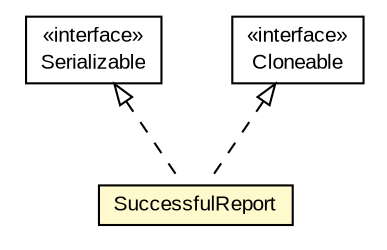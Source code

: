 #!/usr/local/bin/dot
#
# Class diagram 
# Generated by UMLGraph version 5.1 (http://www.umlgraph.org/)
#

digraph G {
	edge [fontname="arial",fontsize=10,labelfontname="arial",labelfontsize=10];
	node [fontname="arial",fontsize=10,shape=plaintext];
	nodesep=0.25;
	ranksep=0.5;
	// org.oclc.purl.dsdl.svrl.SuccessfulReport
	c16491 [label=<<table title="org.oclc.purl.dsdl.svrl.SuccessfulReport" border="0" cellborder="1" cellspacing="0" cellpadding="2" port="p" bgcolor="lemonChiffon" href="./SuccessfulReport.html">
		<tr><td><table border="0" cellspacing="0" cellpadding="1">
<tr><td align="center" balign="center"> SuccessfulReport </td></tr>
		</table></td></tr>
		</table>>, fontname="arial", fontcolor="black", fontsize=10.0];
	//org.oclc.purl.dsdl.svrl.SuccessfulReport implements java.io.Serializable
	c16499:p -> c16491:p [dir=back,arrowtail=empty,style=dashed];
	//org.oclc.purl.dsdl.svrl.SuccessfulReport implements java.lang.Cloneable
	c16500:p -> c16491:p [dir=back,arrowtail=empty,style=dashed];
	// java.io.Serializable
	c16499 [label=<<table title="java.io.Serializable" border="0" cellborder="1" cellspacing="0" cellpadding="2" port="p" href="http://download.oracle.com/javase/6/docs/api/java/io/Serializable.html">
		<tr><td><table border="0" cellspacing="0" cellpadding="1">
<tr><td align="center" balign="center"> &#171;interface&#187; </td></tr>
<tr><td align="center" balign="center"> Serializable </td></tr>
		</table></td></tr>
		</table>>, fontname="arial", fontcolor="black", fontsize=10.0];
	// java.lang.Cloneable
	c16500 [label=<<table title="java.lang.Cloneable" border="0" cellborder="1" cellspacing="0" cellpadding="2" port="p" href="http://download.oracle.com/javase/6/docs/api/java/lang/Cloneable.html">
		<tr><td><table border="0" cellspacing="0" cellpadding="1">
<tr><td align="center" balign="center"> &#171;interface&#187; </td></tr>
<tr><td align="center" balign="center"> Cloneable </td></tr>
		</table></td></tr>
		</table>>, fontname="arial", fontcolor="black", fontsize=10.0];
}

